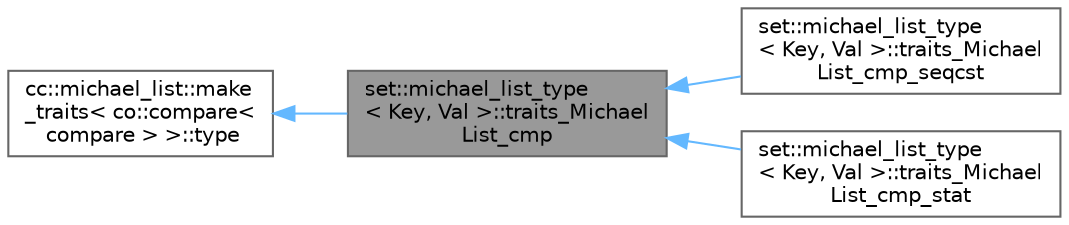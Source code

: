 digraph "set::michael_list_type&lt; Key, Val &gt;::traits_MichaelList_cmp"
{
 // LATEX_PDF_SIZE
  bgcolor="transparent";
  edge [fontname=Helvetica,fontsize=10,labelfontname=Helvetica,labelfontsize=10];
  node [fontname=Helvetica,fontsize=10,shape=box,height=0.2,width=0.4];
  rankdir="LR";
  Node1 [id="Node000001",label="set::michael_list_type\l\< Key, Val \>::traits_Michael\lList_cmp",height=0.2,width=0.4,color="gray40", fillcolor="grey60", style="filled", fontcolor="black",tooltip=" "];
  Node2 -> Node1 [id="edge1_Node000001_Node000002",dir="back",color="steelblue1",style="solid",tooltip=" "];
  Node2 [id="Node000002",label="cc::michael_list::make\l_traits\< co::compare\<\l compare \> \>::type",height=0.2,width=0.4,color="gray40", fillcolor="white", style="filled",tooltip=" "];
  Node1 -> Node3 [id="edge2_Node000001_Node000003",dir="back",color="steelblue1",style="solid",tooltip=" "];
  Node3 [id="Node000003",label="set::michael_list_type\l\< Key, Val \>::traits_Michael\lList_cmp_seqcst",height=0.2,width=0.4,color="gray40", fillcolor="white", style="filled",URL="$structset_1_1michael__list__type_1_1traits___michael_list__cmp__seqcst.html",tooltip=" "];
  Node1 -> Node4 [id="edge3_Node000001_Node000004",dir="back",color="steelblue1",style="solid",tooltip=" "];
  Node4 [id="Node000004",label="set::michael_list_type\l\< Key, Val \>::traits_Michael\lList_cmp_stat",height=0.2,width=0.4,color="gray40", fillcolor="white", style="filled",URL="$structset_1_1michael__list__type_1_1traits___michael_list__cmp__stat.html",tooltip=" "];
}

